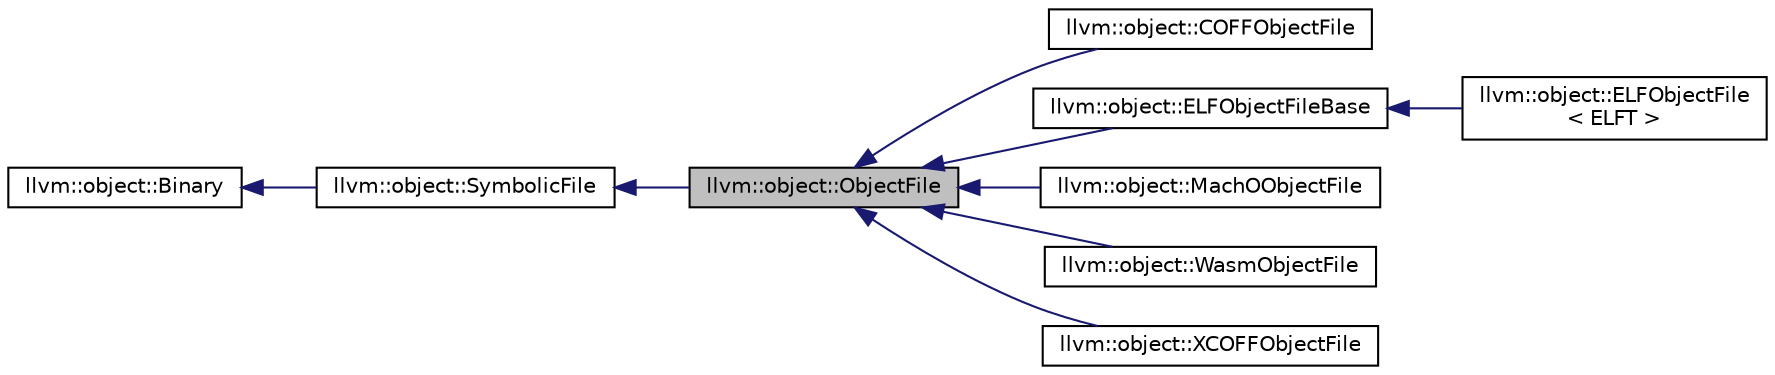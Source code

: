 digraph "llvm::object::ObjectFile"
{
 // LATEX_PDF_SIZE
  bgcolor="transparent";
  edge [fontname="Helvetica",fontsize="10",labelfontname="Helvetica",labelfontsize="10"];
  node [fontname="Helvetica",fontsize="10",shape=record];
  rankdir="LR";
  Node1 [label="llvm::object::ObjectFile",height=0.2,width=0.4,color="black", fillcolor="grey75", style="filled", fontcolor="black",tooltip="This class is the base class for all object file types."];
  Node2 -> Node1 [dir="back",color="midnightblue",fontsize="10",style="solid",fontname="Helvetica"];
  Node2 [label="llvm::object::SymbolicFile",height=0.2,width=0.4,color="black",URL="$classllvm_1_1object_1_1SymbolicFile.html",tooltip=" "];
  Node3 -> Node2 [dir="back",color="midnightblue",fontsize="10",style="solid",fontname="Helvetica"];
  Node3 [label="llvm::object::Binary",height=0.2,width=0.4,color="black",URL="$classllvm_1_1object_1_1Binary.html",tooltip=" "];
  Node1 -> Node4 [dir="back",color="midnightblue",fontsize="10",style="solid",fontname="Helvetica"];
  Node4 [label="llvm::object::COFFObjectFile",height=0.2,width=0.4,color="black",URL="$classllvm_1_1object_1_1COFFObjectFile.html",tooltip=" "];
  Node1 -> Node5 [dir="back",color="midnightblue",fontsize="10",style="solid",fontname="Helvetica"];
  Node5 [label="llvm::object::ELFObjectFileBase",height=0.2,width=0.4,color="black",URL="$classllvm_1_1object_1_1ELFObjectFileBase.html",tooltip=" "];
  Node5 -> Node6 [dir="back",color="midnightblue",fontsize="10",style="solid",fontname="Helvetica"];
  Node6 [label="llvm::object::ELFObjectFile\l\< ELFT \>",height=0.2,width=0.4,color="black",URL="$classllvm_1_1object_1_1ELFObjectFile.html",tooltip=" "];
  Node1 -> Node7 [dir="back",color="midnightblue",fontsize="10",style="solid",fontname="Helvetica"];
  Node7 [label="llvm::object::MachOObjectFile",height=0.2,width=0.4,color="black",URL="$classllvm_1_1object_1_1MachOObjectFile.html",tooltip=" "];
  Node1 -> Node8 [dir="back",color="midnightblue",fontsize="10",style="solid",fontname="Helvetica"];
  Node8 [label="llvm::object::WasmObjectFile",height=0.2,width=0.4,color="black",URL="$classllvm_1_1object_1_1WasmObjectFile.html",tooltip=" "];
  Node1 -> Node9 [dir="back",color="midnightblue",fontsize="10",style="solid",fontname="Helvetica"];
  Node9 [label="llvm::object::XCOFFObjectFile",height=0.2,width=0.4,color="black",URL="$classllvm_1_1object_1_1XCOFFObjectFile.html",tooltip=" "];
}
